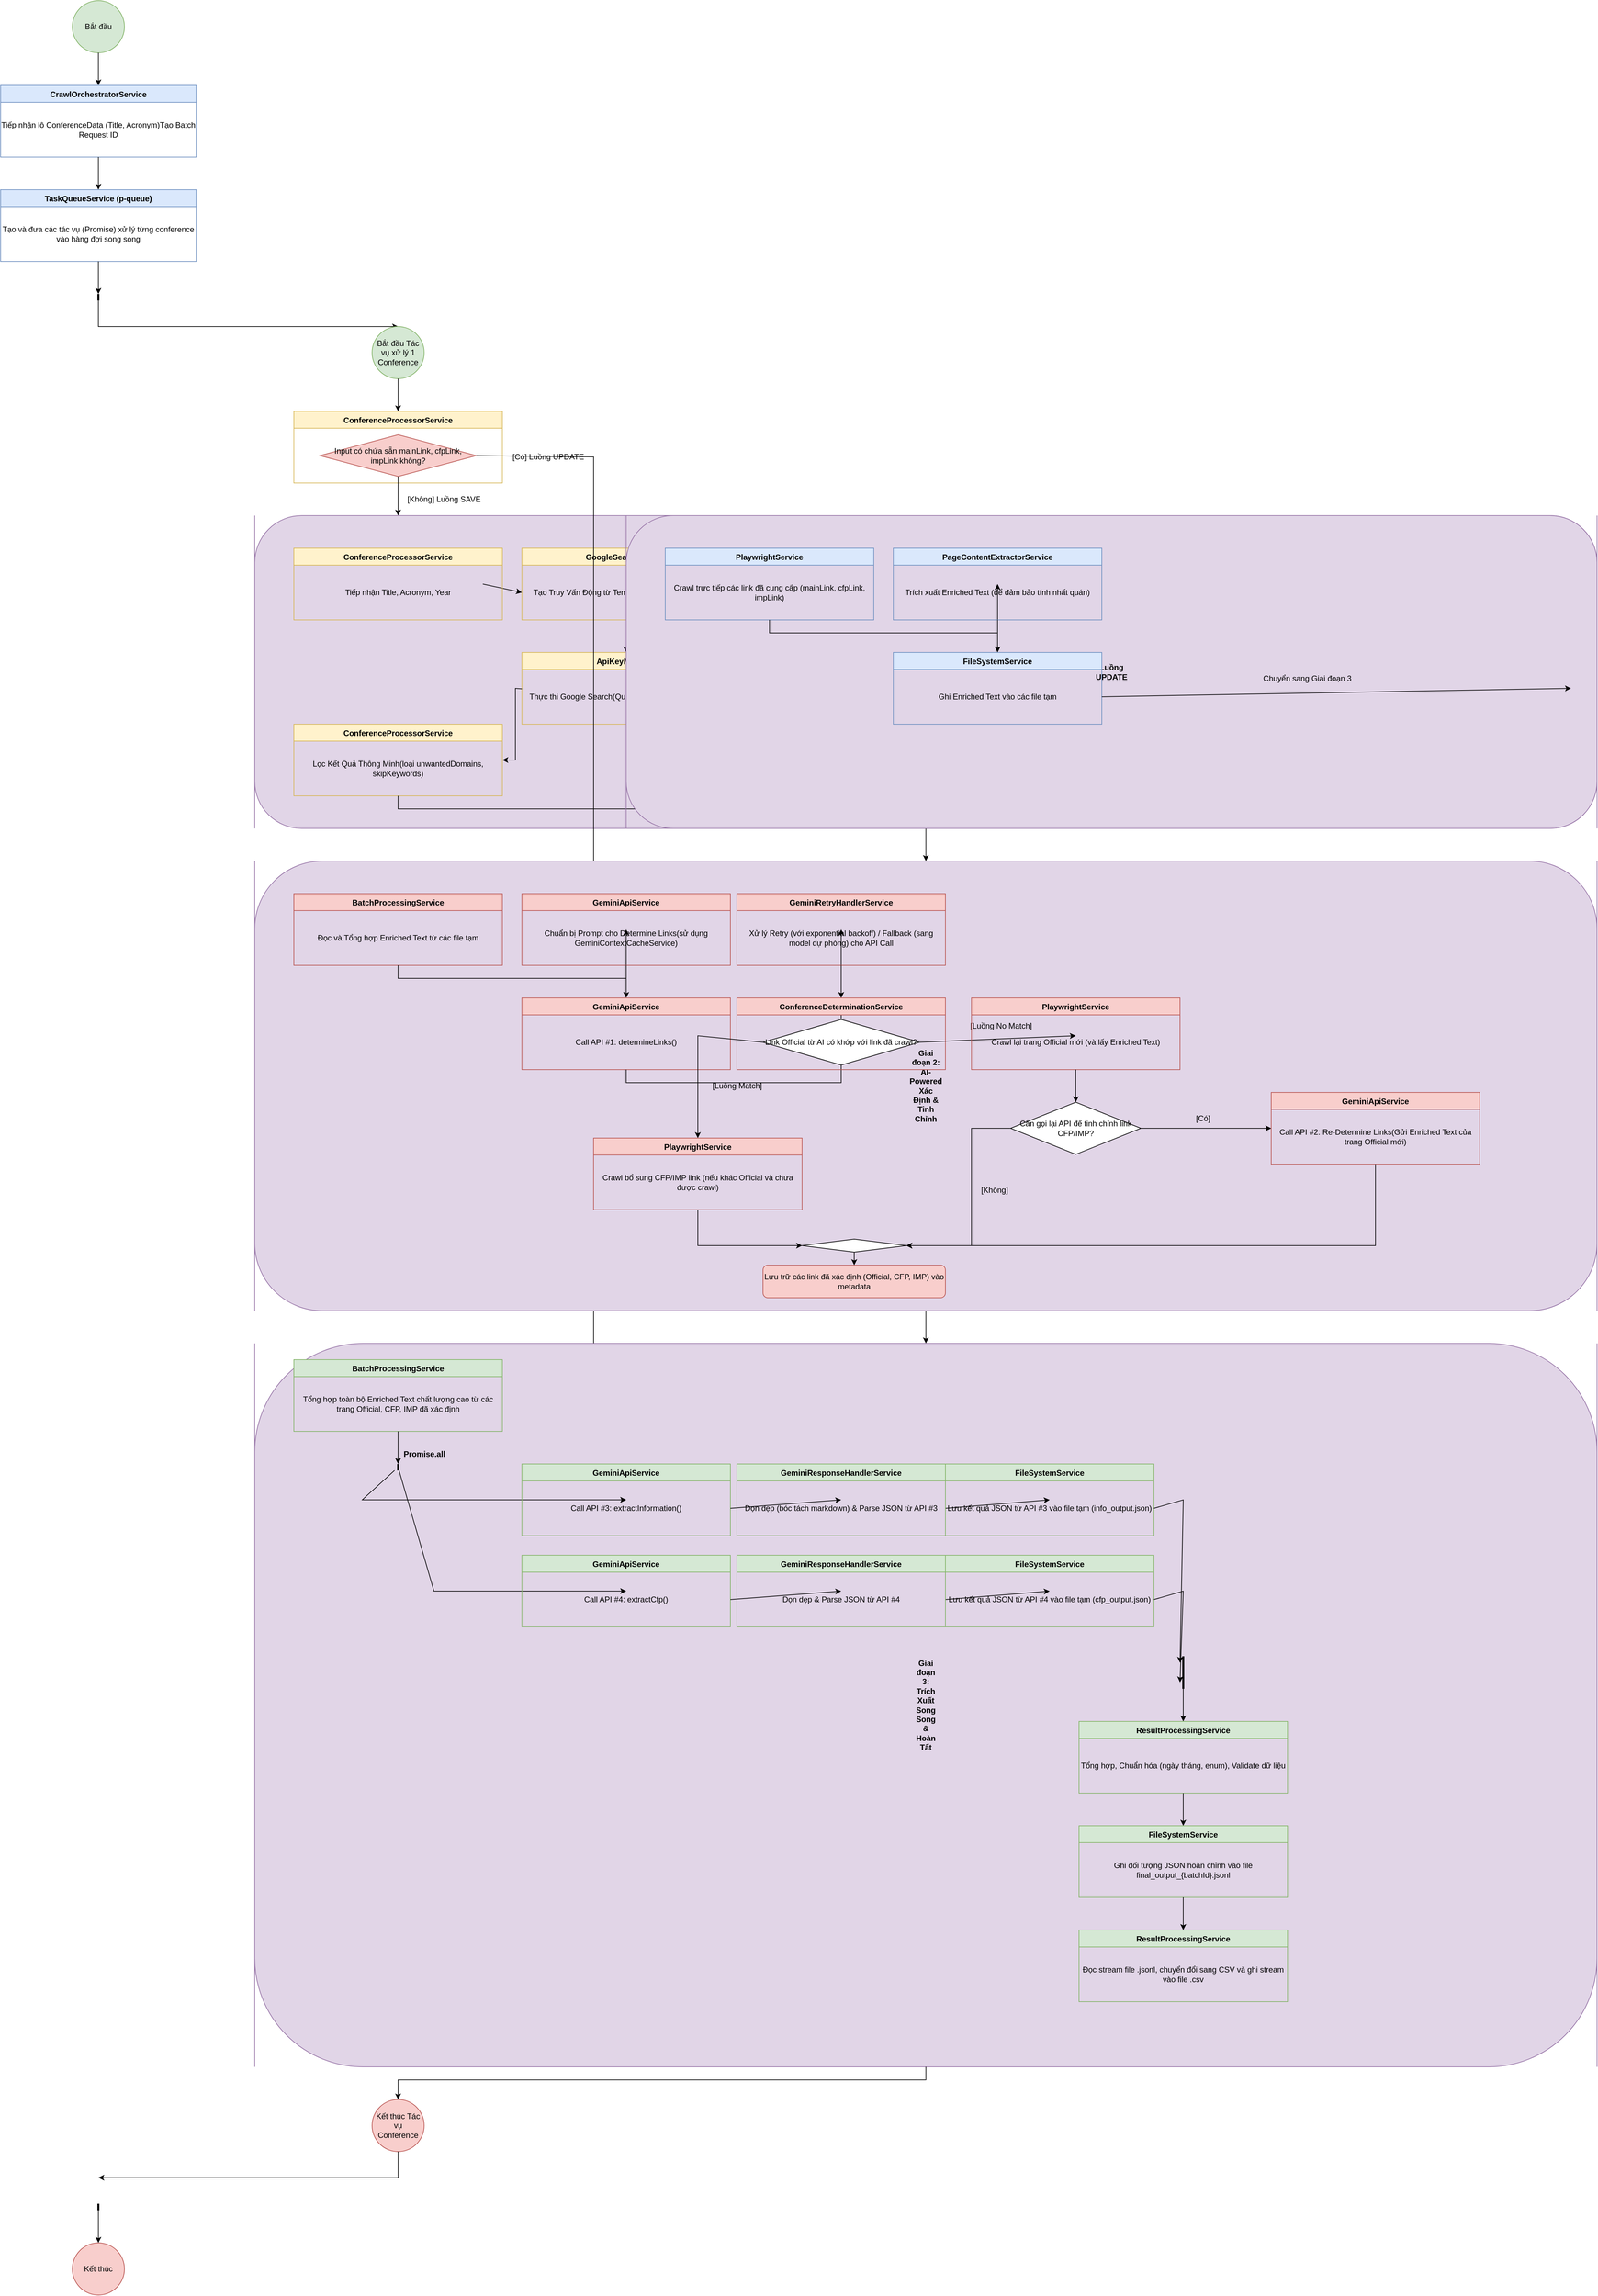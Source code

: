 <mxGraphModel dx="3074" dy="1733" grid="1" gridSize="10" guides="1" tooltips="1" connect="1" arrows="1" fold="1" page="1" pageScale="1" pageWidth="3300" pageHeight="4681" background="#ffffff" math="0" shadow="0">
  <root>
    <mxCell id="0" />
    <mxCell id="1" parent="0" />
    <mxCell id="2" value="Bắt đầu" style="ellipse;whiteSpace=wrap;html=1;aspect=fixed;fillColor=#d5e8d4;strokeColor=#82b366;" vertex="1" parent="1">
      <mxGeometry x="150" y="40" width="80" height="80" as="geometry" />
    </mxCell>
    <mxCell id="3" value="" style="endArrow=classic;html=1;rounded=0;" edge="1" parent="1" source="2">
      <mxGeometry width="50" height="50" relative="1" as="geometry">
        <mxPoint x="190" y="120" as="sourcePoint" />
        <mxPoint x="190" y="170" as="targetPoint" />
      </mxGeometry>
    </mxCell>
    <mxCell id="4" value="CrawlOrchestratorService" style="swimlane;fontStyle=1;align=center;verticalAlign=top;childLayout=stackLayout;horizontal=1;startSize=26;horizontalStack=0;resizeParent=1;resizeParentMax=0;resizeLast=0;collapsible=1;marginBottom=0;whiteSpace=wrap;html=1;fillColor=#dae8fc;strokeColor=#6c8ebf;" vertex="1" parent="1">
      <mxGeometry x="40" y="170" width="300" height="110" as="geometry" />
    </mxCell>
    <mxCell id="5" value="Tiếp nhận lô ConferenceData (Title, Acronym)Tạo Batch Request ID" style="text;html=1;strokeColor=none;fillColor=none;align=center;verticalAlign=middle;whiteSpace=wrap;rounded=0;" vertex="1" parent="4">
      <mxGeometry y="26" width="300" height="84" as="geometry" />
    </mxCell>
    <mxCell id="6" value="" style="endArrow=classic;html=1;rounded=0;" edge="1" parent="1" source="4">
      <mxGeometry width="50" height="50" relative="1" as="geometry">
        <mxPoint x="190" y="280" as="sourcePoint" />
        <mxPoint x="190" y="330" as="targetPoint" />
      </mxGeometry>
    </mxCell>
    <mxCell id="7" value="TaskQueueService (p-queue)" style="swimlane;fontStyle=1;align=center;verticalAlign=top;childLayout=stackLayout;horizontal=1;startSize=26;horizontalStack=0;resizeParent=1;resizeParentMax=0;resizeLast=0;collapsible=1;marginBottom=0;whiteSpace=wrap;html=1;fillColor=#dae8fc;strokeColor=#6c8ebf;" vertex="1" parent="1">
      <mxGeometry x="40" y="330" width="300" height="110" as="geometry" />
    </mxCell>
    <mxCell id="8" value="Tạo và đưa các tác vụ (Promise) xử lý từng conference vào hàng đợi song song" style="text;html=1;strokeColor=none;fillColor=none;align=center;verticalAlign=middle;whiteSpace=wrap;rounded=0;" vertex="1" parent="7">
      <mxGeometry y="26" width="300" height="84" as="geometry" />
    </mxCell>
    <mxCell id="9" value="" style="endArrow=classic;html=1;rounded=0;" edge="1" parent="1" source="7">
      <mxGeometry width="50" height="50" relative="1" as="geometry">
        <mxPoint x="190" y="440" as="sourcePoint" />
        <mxPoint x="190" y="490" as="targetPoint" />
      </mxGeometry>
    </mxCell>
    <mxCell id="10" value="" style="shape=line;strokeWidth=3;direction=south;html=1;" vertex="1" parent="1">
      <mxGeometry x="80" y="490" width="220" height="10" as="geometry" />
    </mxCell>
    <mxCell id="11" value="" style="endArrow=classic;html=1;rounded=0;" edge="1" parent="1" source="10">
      <mxGeometry width="50" height="50" relative="1" as="geometry">
        <mxPoint x="190" y="500" as="sourcePoint" />
        <mxPoint x="650" y="540" as="targetPoint" />
        <Array as="points">
          <mxPoint x="190" y="540" />
        </Array>
      </mxGeometry>
    </mxCell>
    <mxCell id="12" value="Bắt đầu Tác vụ xử lý 1 Conference" style="ellipse;whiteSpace=wrap;html=1;aspect=fixed;fillColor=#d5e8d4;strokeColor=#82b366;" vertex="1" parent="1">
      <mxGeometry x="610" y="540" width="80" height="80" as="geometry" />
    </mxCell>
    <mxCell id="13" value="" style="endArrow=classic;html=1;rounded=0;" edge="1" parent="1" source="12">
      <mxGeometry width="50" height="50" relative="1" as="geometry">
        <mxPoint x="650" y="620" as="sourcePoint" />
        <mxPoint x="650" y="670" as="targetPoint" />
      </mxGeometry>
    </mxCell>
    <mxCell id="14" value="ConferenceProcessorService" style="swimlane;fontStyle=1;align=center;verticalAlign=top;childLayout=stackLayout;horizontal=1;startSize=26;horizontalStack=0;resizeParent=1;resizeParentMax=0;resizeLast=0;collapsible=1;marginBottom=0;whiteSpace=wrap;html=1;fillColor=#fff2cc;strokeColor=#d6b656;" vertex="1" parent="1">
      <mxGeometry x="490" y="670" width="320" height="110" as="geometry" />
    </mxCell>
    <mxCell id="15" value="Input có chứa sẵn mainLink, cfpLink, impLink không?" style="rhombus;whiteSpace=wrap;html=1;fillColor=#f8cecc;strokeColor=#b85450;" vertex="1" parent="14">
      <mxGeometry x="40" y="36" width="240" height="64" as="geometry" />
    </mxCell>
    <mxCell id="16" value="" style="endArrow=classic;html=1;rounded=0;exitX=0.5;exitY=1;exitDx=0;exitDy=0;" edge="1" parent="1" source="15">
      <mxGeometry width="50" height="50" relative="1" as="geometry">
        <mxPoint x="650" y="780" as="sourcePoint" />
        <mxPoint x="650" y="830" as="targetPoint" />
      </mxGeometry>
    </mxCell>
    <mxCell id="17" value="[Không] Luồng SAVE" style="text;html=1;align=center;verticalAlign=middle;resizable=0;points=[];autosize=1;strokeColor=none;fillColor=none;" vertex="1" parent="1">
      <mxGeometry x="655" y="790" width="130" height="30" as="geometry" />
    </mxCell>
    <mxCell id="18" value="[Có] Luồng UPDATE" style="text;html=1;align=center;verticalAlign=middle;resizable=0;points=[];autosize=1;strokeColor=none;fillColor=none;" vertex="1" parent="1">
      <mxGeometry x="815" y="725" width="130" height="30" as="geometry" />
    </mxCell>
    <mxCell id="19" value="Giai đoạn 1: Khám Phá &amp; Tiền Xử Lý" style="shape=process;whiteSpace=wrap;html=1;backgroundOutline=1;fontStyle=1;size=18;rounded=1;fillColor=#e1d5e7;strokeColor=#9673a6;" vertex="1" parent="1">
      <mxGeometry x="430" y="830" width="2060" height="480" as="geometry" />
    </mxCell>
    <mxCell id="20" value="GoogleSearchService" style="swimlane;fontStyle=1;align=center;verticalAlign=top;childLayout=stackLayout;horizontal=1;startSize=26;horizontalStack=0;resizeParent=1;resizeParentMax=0;resizeLast=0;collapsible=1;marginBottom=0;whiteSpace=wrap;html=1;fillColor=#fff2cc;strokeColor=#d6b656;" vertex="1" parent="19">
      <mxGeometry x="410" y="50" width="320" height="110" as="geometry" />
    </mxCell>
    <mxCell id="21" value="Tạo Truy Vấn Động từ Template(Title, Acronym, Year)" style="text;html=1;strokeColor=none;fillColor=none;align=center;verticalAlign=middle;whiteSpace=wrap;rounded=0;" vertex="1" parent="20">
      <mxGeometry y="26" width="320" height="84" as="geometry" />
    </mxCell>
    <mxCell id="22" value="" style="endArrow=classic;html=1;rounded=0;entryX=0;entryY=0.5;entryDx=0;entryDy=0;" edge="1" parent="19" target="21">
      <mxGeometry width="50" height="50" relative="1" as="geometry">
        <mxPoint x="350" y="105" as="sourcePoint" />
        <mxPoint x="410" y="105" as="targetPoint" />
      </mxGeometry>
    </mxCell>
    <mxCell id="23" value="ConferenceProcessorService" style="swimlane;fontStyle=1;align=center;verticalAlign=top;childLayout=stackLayout;horizontal=1;startSize=26;horizontalStack=0;resizeParent=1;resizeParentMax=0;resizeLast=0;collapsible=1;marginBottom=0;whiteSpace=wrap;html=1;fillColor=#fff2cc;strokeColor=#d6b656;" vertex="1" parent="19">
      <mxGeometry x="60" y="50" width="320" height="110" as="geometry" />
    </mxCell>
    <mxCell id="24" value="Tiếp nhận Title, Acronym, Year" style="text;html=1;strokeColor=none;fillColor=none;align=center;verticalAlign=middle;whiteSpace=wrap;rounded=0;" vertex="1" parent="23">
      <mxGeometry y="26" width="320" height="84" as="geometry" />
    </mxCell>
    <mxCell id="25" value="" style="endArrow=classic;html=1;rounded=0;exitX=0.5;exitY=1;exitDx=0;exitDy=0;" edge="1" parent="19" source="21">
      <mxGeometry width="50" height="50" relative="1" as="geometry">
        <mxPoint x="570" y="160" as="sourcePoint" />
        <mxPoint x="570" y="210" as="targetPoint" />
      </mxGeometry>
    </mxCell>
    <mxCell id="26" value="ApiKeyManager" style="swimlane;fontStyle=1;align=center;verticalAlign=top;childLayout=stackLayout;horizontal=1;startSize=26;horizontalStack=0;resizeParent=1;resizeParentMax=0;resizeLast=0;collapsible=1;marginBottom=0;whiteSpace=wrap;html=1;fillColor=#fff2cc;strokeColor=#d6b656;" vertex="1" parent="19">
      <mxGeometry x="410" y="210" width="320" height="110" as="geometry" />
    </mxCell>
    <mxCell id="27" value="Thực thi Google Search(Quản lý và xoay vòng API Key)" style="text;html=1;strokeColor=none;fillColor=none;align=center;verticalAlign=middle;whiteSpace=wrap;rounded=0;" vertex="1" parent="26">
      <mxGeometry y="26" width="320" height="84" as="geometry" />
    </mxCell>
    <mxCell id="28" value="" style="endArrow=classic;html=1;rounded=0;entryX=1;entryY=0.5;entryDx=0;entryDy=0;" edge="1" parent="19" source="27">
      <mxGeometry width="50" height="50" relative="1" as="geometry">
        <mxPoint x="410" y="265" as="sourcePoint" />
        <mxPoint x="380" y="375" as="targetPoint" />
        <Array as="points">
          <mxPoint x="400" y="265" />
          <mxPoint x="400" y="375" />
        </Array>
      </mxGeometry>
    </mxCell>
    <mxCell id="29" value="ConferenceProcessorService" style="swimlane;fontStyle=1;align=center;verticalAlign=top;childLayout=stackLayout;horizontal=1;startSize=26;horizontalStack=0;resizeParent=1;resizeParentMax=0;resizeLast=0;collapsible=1;marginBottom=0;whiteSpace=wrap;html=1;fillColor=#fff2cc;strokeColor=#d6b656;" vertex="1" parent="19">
      <mxGeometry x="60" y="320" width="320" height="110" as="geometry" />
    </mxCell>
    <mxCell id="30" value="Lọc Kết Quả Thông Minh(loại unwantedDomains, skipKeywords)" style="text;html=1;strokeColor=none;fillColor=none;align=center;verticalAlign=middle;whiteSpace=wrap;rounded=0;" vertex="1" parent="29">
      <mxGeometry y="26" width="320" height="84" as="geometry" />
    </mxCell>
    <mxCell id="31" value="" style="endArrow=classic;html=1;rounded=0;exitX=0.5;exitY=1;exitDx=0;exitDy=0;" edge="1" parent="19" source="30">
      <mxGeometry width="50" height="50" relative="1" as="geometry">
        <mxPoint x="220" y="430" as="sourcePoint" />
        <mxPoint x="900" y="105" as="targetPoint" />
        <Array as="points">
          <mxPoint x="220" y="450" />
          <mxPoint x="900" y="450" />
          <mxPoint x="900" y="105" />
        </Array>
      </mxGeometry>
    </mxCell>
    <mxCell id="32" value="BatchProcessingService" style="swimlane;fontStyle=1;align=center;verticalAlign=top;childLayout=stackLayout;horizontal=1;startSize=26;horizontalStack=0;resizeParent=1;resizeParentMax=0;resizeLast=0;collapsible=1;marginBottom=0;whiteSpace=wrap;html=1;fillColor=#fff2cc;strokeColor=#d6b656;" vertex="1" parent="19">
      <mxGeometry x="740" y="50" width="320" height="110" as="geometry" />
    </mxCell>
    <mxCell id="33" value="Điều phối crawl ban đầu cho các link tiềm năng (Top N)" style="text;html=1;strokeColor=none;fillColor=none;align=center;verticalAlign=middle;whiteSpace=wrap;rounded=0;" vertex="1" parent="32">
      <mxGeometry y="26" width="320" height="84" as="geometry" />
    </mxCell>
    <mxCell id="34" value="" style="endArrow=classic;html=1;rounded=0;exitX=0.5;exitY=1;exitDx=0;exitDy=0;" edge="1" parent="19" source="33">
      <mxGeometry width="50" height="50" relative="1" as="geometry">
        <mxPoint x="900" y="160" as="sourcePoint" />
        <mxPoint x="1260" y="105" as="targetPoint" />
        <Array as="points">
          <mxPoint x="900" y="180" />
          <mxPoint x="1260" y="180" />
          <mxPoint x="1260" y="105" />
        </Array>
      </mxGeometry>
    </mxCell>
    <mxCell id="35" value="PlaywrightService" style="swimlane;fontStyle=1;align=center;verticalAlign=top;childLayout=stackLayout;horizontal=1;startSize=26;horizontalStack=0;resizeParent=1;resizeParentMax=0;resizeLast=0;collapsible=1;marginBottom=0;whiteSpace=wrap;html=1;fillColor=#fff2cc;strokeColor=#d6b656;" vertex="1" parent="19">
      <mxGeometry x="1100" y="50" width="320" height="110" as="geometry" />
    </mxCell>
    <mxCell id="36" value="Mở page, thực hiện crawl song song, lấy Raw HTML Content" style="text;html=1;strokeColor=none;fillColor=none;align=center;verticalAlign=middle;whiteSpace=wrap;rounded=0;" vertex="1" parent="35">
      <mxGeometry y="26" width="320" height="84" as="geometry" />
    </mxCell>
    <mxCell id="37" value="" style="endArrow=classic;html=1;rounded=0;exitX=0.5;exitY=1;exitDx=0;exitDy=0;" edge="1" parent="19" source="36">
      <mxGeometry width="50" height="50" relative="1" as="geometry">
        <mxPoint x="1260" y="160" as="sourcePoint" />
        <mxPoint x="1620" y="105" as="targetPoint" />
        <Array as="points">
          <mxPoint x="1260" y="180" />
          <mxPoint x="1620" y="180" />
          <mxPoint x="1620" y="105" />
        </Array>
      </mxGeometry>
    </mxCell>
    <mxCell id="38" value="PageContentExtractorService" style="swimlane;fontStyle=1;align=center;verticalAlign=top;childLayout=stackLayout;horizontal=1;startSize=26;horizontalStack=0;resizeParent=1;resizeParentMax=0;resizeLast=0;collapsible=1;marginBottom=0;whiteSpace=wrap;html=1;fillColor=#fff2cc;strokeColor=#d6b656;" vertex="1" parent="19">
      <mxGeometry x="1460" y="50" width="320" height="110" as="geometry" />
    </mxCell>
    <mxCell id="39" value="Trích xuất Enriched Text(sử dụng dom_processing.ts)" style="text;html=1;strokeColor=none;fillColor=none;align=center;verticalAlign=middle;whiteSpace=wrap;rounded=0;" vertex="1" parent="38">
      <mxGeometry y="26" width="320" height="84" as="geometry" />
    </mxCell>
    <mxCell id="40" value="" style="endArrow=classic;html=1;rounded=0;exitX=0.5;exitY=1;exitDx=0;exitDy=0;" edge="1" parent="19" source="39">
      <mxGeometry width="50" height="50" relative="1" as="geometry">
        <mxPoint x="1620" y="160" as="sourcePoint" />
        <mxPoint x="1620" y="210" as="targetPoint" />
      </mxGeometry>
    </mxCell>
    <mxCell id="41" value="FileSystemService" style="swimlane;fontStyle=1;align=center;verticalAlign=top;childLayout=stackLayout;horizontal=1;startSize=26;horizontalStack=0;resizeParent=1;resizeParentMax=0;resizeLast=0;collapsible=1;marginBottom=0;whiteSpace=wrap;html=1;fillColor=#fff2cc;strokeColor=#d6b656;" vertex="1" parent="19">
      <mxGeometry x="1460" y="210" width="320" height="110" as="geometry" />
    </mxCell>
    <mxCell id="42" value="Ghi Enriched Text của mỗi link vào file tạm riêng biệt" style="text;html=1;strokeColor=none;fillColor=none;align=center;verticalAlign=middle;whiteSpace=wrap;rounded=0;" vertex="1" parent="41">
      <mxGeometry y="26" width="320" height="84" as="geometry" />
    </mxCell>
    <mxCell id="43" value="" style="endArrow=classic;html=1;rounded=0;exitX=1;exitY=0.5;exitDx=0;exitDy=0;" edge="1" parent="1" source="15">
      <mxGeometry width="50" height="50" relative="1" as="geometry">
        <mxPoint x="810" y="740" as="sourcePoint" />
        <mxPoint x="990" y="2125" as="targetPoint" />
        <Array as="points">
          <mxPoint x="950" y="740" />
          <mxPoint x="950" y="2125" />
        </Array>
      </mxGeometry>
    </mxCell>
    <mxCell id="44" value="" style="endArrow=classic;html=1;rounded=0;entryX=0.5;entryY=0;entryDx=0;entryDy=0;" edge="1" parent="1" source="19">
      <mxGeometry width="50" height="50" relative="1" as="geometry">
        <mxPoint x="1460" y="1310" as="sourcePoint" />
        <mxPoint x="1460" y="1360" as="targetPoint" />
      </mxGeometry>
    </mxCell>
    <mxCell id="45" value="Giai đoạn 2: AI-Powered Xác Định &amp; Tinh Chỉnh" style="shape=process;whiteSpace=wrap;html=1;backgroundOutline=1;fontStyle=1;size=18;rounded=1;fillColor=#e1d5e7;strokeColor=#9673a6;" vertex="1" parent="1">
      <mxGeometry x="430" y="1360" width="2060" height="690" as="geometry" />
    </mxCell>
    <mxCell id="46" value="BatchProcessingService" style="swimlane;fontStyle=1;align=center;verticalAlign=top;childLayout=stackLayout;horizontal=1;startSize=26;horizontalStack=0;resizeParent=1;resizeParentMax=0;resizeLast=0;collapsible=1;marginBottom=0;whiteSpace=wrap;html=1;fillColor=#f8cecc;strokeColor=#b85450;" vertex="1" parent="45">
      <mxGeometry x="60" y="50" width="320" height="110" as="geometry" />
    </mxCell>
    <mxCell id="47" value="Đọc và Tổng hợp Enriched Text từ các file tạm" style="text;html=1;strokeColor=none;fillColor=none;align=center;verticalAlign=middle;whiteSpace=wrap;rounded=0;" vertex="1" parent="46">
      <mxGeometry y="26" width="320" height="84" as="geometry" />
    </mxCell>
    <mxCell id="48" value="" style="endArrow=classic;html=1;rounded=0;exitX=0.5;exitY=1;exitDx=0;exitDy=0;" edge="1" parent="45" source="47">
      <mxGeometry width="50" height="50" relative="1" as="geometry">
        <mxPoint x="220" y="160" as="sourcePoint" />
        <mxPoint x="570" y="105" as="targetPoint" />
        <Array as="points">
          <mxPoint x="220" y="180" />
          <mxPoint x="570" y="180" />
          <mxPoint x="570" y="105" />
        </Array>
      </mxGeometry>
    </mxCell>
    <mxCell id="49" value="GeminiApiService" style="swimlane;fontStyle=1;align=center;verticalAlign=top;childLayout=stackLayout;horizontal=1;startSize=26;horizontalStack=0;resizeParent=1;resizeParentMax=0;resizeLast=0;collapsible=1;marginBottom=0;whiteSpace=wrap;html=1;fillColor=#f8cecc;strokeColor=#b85450;" vertex="1" parent="45">
      <mxGeometry x="410" y="50" width="320" height="110" as="geometry" />
    </mxCell>
    <mxCell id="50" value="Chuẩn bị Prompt cho Determine Links(sử dụng GeminiContextCacheService)" style="text;html=1;strokeColor=none;fillColor=none;align=center;verticalAlign=middle;whiteSpace=wrap;rounded=0;" vertex="1" parent="49">
      <mxGeometry y="26" width="320" height="84" as="geometry" />
    </mxCell>
    <mxCell id="51" value="" style="endArrow=classic;html=1;rounded=0;exitX=0.5;exitY=1;exitDx=0;exitDy=0;" edge="1" parent="45" source="50">
      <mxGeometry width="50" height="50" relative="1" as="geometry">
        <mxPoint x="570" y="160" as="sourcePoint" />
        <mxPoint x="570" y="210" as="targetPoint" />
      </mxGeometry>
    </mxCell>
    <mxCell id="52" value="GeminiApiService" style="swimlane;fontStyle=1;align=center;verticalAlign=top;childLayout=stackLayout;horizontal=1;startSize=26;horizontalStack=0;resizeParent=1;resizeParentMax=0;resizeLast=0;collapsible=1;marginBottom=0;whiteSpace=wrap;html=1;fillColor=#f8cecc;strokeColor=#b85450;" vertex="1" parent="45">
      <mxGeometry x="410" y="210" width="320" height="110" as="geometry" />
    </mxCell>
    <mxCell id="53" value="Call API #1: determineLinks()" style="text;html=1;strokeColor=none;fillColor=none;align=center;verticalAlign=middle;whiteSpace=wrap;rounded=0;" vertex="1" parent="52">
      <mxGeometry y="26" width="320" height="84" as="geometry" />
    </mxCell>
    <mxCell id="54" value="" style="endArrow=classic;html=1;rounded=0;exitX=0.5;exitY=1;exitDx=0;exitDy=0;" edge="1" parent="45" source="53">
      <mxGeometry width="50" height="50" relative="1" as="geometry">
        <mxPoint x="570" y="320" as="sourcePoint" />
        <mxPoint x="900" y="105" as="targetPoint" />
        <Array as="points">
          <mxPoint x="570" y="340" />
          <mxPoint x="900" y="340" />
          <mxPoint x="900" y="105" />
        </Array>
      </mxGeometry>
    </mxCell>
    <mxCell id="55" value="GeminiRetryHandlerService" style="swimlane;fontStyle=1;align=center;verticalAlign=top;childLayout=stackLayout;horizontal=1;startSize=26;horizontalStack=0;resizeParent=1;resizeParentMax=0;resizeLast=0;collapsible=1;marginBottom=0;whiteSpace=wrap;html=1;fillColor=#f8cecc;strokeColor=#b85450;" vertex="1" parent="45">
      <mxGeometry x="740" y="50" width="320" height="110" as="geometry" />
    </mxCell>
    <mxCell id="56" value="Xử lý Retry (với exponential backoff) / Fallback (sang model dự phòng) cho API Call" style="text;html=1;strokeColor=none;fillColor=none;align=center;verticalAlign=middle;whiteSpace=wrap;rounded=0;" vertex="1" parent="55">
      <mxGeometry y="26" width="320" height="84" as="geometry" />
    </mxCell>
    <mxCell id="57" value="" style="endArrow=classic;html=1;rounded=0;exitX=0.5;exitY=1;exitDx=0;exitDy=0;" edge="1" parent="45" source="56">
      <mxGeometry width="50" height="50" relative="1" as="geometry">
        <mxPoint x="900" y="160" as="sourcePoint" />
        <mxPoint x="900" y="210" as="targetPoint" />
      </mxGeometry>
    </mxCell>
    <mxCell id="58" value="ConferenceDeterminationService" style="swimlane;fontStyle=1;align=center;verticalAlign=top;childLayout=stackLayout;horizontal=1;startSize=26;horizontalStack=0;resizeParent=1;resizeParentMax=0;resizeLast=0;collapsible=1;marginBottom=0;whiteSpace=wrap;html=1;fillColor=#f8cecc;strokeColor=#b85450;" vertex="1" parent="45">
      <mxGeometry x="740" y="210" width="320" height="110" as="geometry" />
    </mxCell>
    <mxCell id="59" value="Link Official từ AI có khớp với link đã crawl?" style="rhombus;whiteSpace=wrap;html=1;" vertex="1" parent="58">
      <mxGeometry x="40" y="33" width="240" height="70" as="geometry" />
    </mxCell>
    <mxCell id="60" value="" style="endArrow=classic;html=1;rounded=0;exitX=0;exitY=0.5;exitDx=0;exitDy=0;" edge="1" parent="45" source="59">
      <mxGeometry width="50" height="50" relative="1" as="geometry">
        <mxPoint x="740" y="268" as="sourcePoint" />
        <mxPoint x="680" y="425" as="targetPoint" />
        <Array as="points">
          <mxPoint x="680" y="268" />
          <mxPoint x="680" y="425" />
        </Array>
      </mxGeometry>
    </mxCell>
    <mxCell id="61" value="[Luồng Match]" style="text;html=1;align=center;verticalAlign=middle;resizable=0;points=[];autosize=1;strokeColor=none;fillColor=none;" vertex="1" parent="45">
      <mxGeometry x="685" y="330" width="110" height="30" as="geometry" />
    </mxCell>
    <mxCell id="62" value="" style="endArrow=classic;html=1;rounded=0;exitX=1;exitY=0.5;exitDx=0;exitDy=0;" edge="1" parent="45" source="59">
      <mxGeometry width="50" height="50" relative="1" as="geometry">
        <mxPoint x="1060" y="268" as="sourcePoint" />
        <mxPoint x="1260" y="268" as="targetPoint" />
      </mxGeometry>
    </mxCell>
    <mxCell id="63" value="[Luồng No Match]" style="text;html=1;align=center;verticalAlign=middle;resizable=0;points=[];autosize=1;strokeColor=none;fillColor=none;" vertex="1" parent="45">
      <mxGeometry x="1085" y="238" width="120" height="30" as="geometry" />
    </mxCell>
    <mxCell id="64" value="PlaywrightService" style="swimlane;fontStyle=1;align=center;verticalAlign=top;childLayout=stackLayout;horizontal=1;startSize=26;horizontalStack=0;resizeParent=1;resizeParentMax=0;resizeLast=0;collapsible=1;marginBottom=0;whiteSpace=wrap;html=1;fillColor=#f8cecc;strokeColor=#b85450;" vertex="1" parent="45">
      <mxGeometry x="1100" y="210" width="320" height="110" as="geometry" />
    </mxCell>
    <mxCell id="65" value="Crawl lại trang Official mới (và lấy Enriched Text)" style="text;html=1;strokeColor=none;fillColor=none;align=center;verticalAlign=middle;whiteSpace=wrap;rounded=0;" vertex="1" parent="64">
      <mxGeometry y="26" width="320" height="84" as="geometry" />
    </mxCell>
    <mxCell id="66" value="" style="endArrow=classic;html=1;rounded=0;exitX=0.5;exitY=1;exitDx=0;exitDy=0;" edge="1" parent="45" source="65">
      <mxGeometry width="50" height="50" relative="1" as="geometry">
        <mxPoint x="1260" y="320" as="sourcePoint" />
        <mxPoint x="1260" y="370" as="targetPoint" />
      </mxGeometry>
    </mxCell>
    <mxCell id="67" value="Cần gọi lại API để tinh chỉnh link CFP/IMP?" style="rhombus;whiteSpace=wrap;html=1;" vertex="1" parent="45">
      <mxGeometry x="1160" y="370" width="200" height="80" as="geometry" />
    </mxCell>
    <mxCell id="68" value="" style="endArrow=classic;html=1;rounded=0;exitX=0;exitY=0.5;exitDx=0;exitDy=0;" edge="1" parent="45" source="67">
      <mxGeometry width="50" height="50" relative="1" as="geometry">
        <mxPoint x="1160" y="410" as="sourcePoint" />
        <mxPoint x="1000" y="590" as="targetPoint" />
        <Array as="points">
          <mxPoint x="1100" y="410" />
          <mxPoint x="1100" y="590" />
          <mxPoint x="1000" y="590" />
        </Array>
      </mxGeometry>
    </mxCell>
    <mxCell id="69" value="[Không]" style="text;html=1;align=center;verticalAlign=middle;resizable=0;points=[];autosize=1;strokeColor=none;fillColor=none;" vertex="1" parent="45">
      <mxGeometry x="1105" y="490" width="60" height="30" as="geometry" />
    </mxCell>
    <mxCell id="70" value="" style="endArrow=classic;html=1;rounded=0;exitX=1;exitY=0.5;exitDx=0;exitDy=0;" edge="1" parent="45" source="67">
      <mxGeometry width="50" height="50" relative="1" as="geometry">
        <mxPoint x="1360" y="410" as="sourcePoint" />
        <mxPoint x="1560" y="410" as="targetPoint" />
      </mxGeometry>
    </mxCell>
    <mxCell id="71" value="[Có]" style="text;html=1;align=center;verticalAlign=middle;resizable=0;points=[];autosize=1;strokeColor=none;fillColor=none;" vertex="1" parent="45">
      <mxGeometry x="1430" y="380" width="50" height="30" as="geometry" />
    </mxCell>
    <mxCell id="72" value="GeminiApiService" style="swimlane;fontStyle=1;align=center;verticalAlign=top;childLayout=stackLayout;horizontal=1;startSize=26;horizontalStack=0;resizeParent=1;resizeParentMax=0;resizeLast=0;collapsible=1;marginBottom=0;whiteSpace=wrap;html=1;fillColor=#f8cecc;strokeColor=#b85450;" vertex="1" parent="45">
      <mxGeometry x="1560" y="355" width="320" height="110" as="geometry" />
    </mxCell>
    <mxCell id="73" value="Call API #2: Re-Determine Links(Gửi Enriched Text của trang Official mới)" style="text;html=1;strokeColor=none;fillColor=none;align=center;verticalAlign=middle;whiteSpace=wrap;rounded=0;" vertex="1" parent="72">
      <mxGeometry y="26" width="320" height="84" as="geometry" />
    </mxCell>
    <mxCell id="74" value="" style="endArrow=classic;html=1;rounded=0;exitX=0.5;exitY=1;exitDx=0;exitDy=0;" edge="1" parent="45" source="73">
      <mxGeometry width="50" height="50" relative="1" as="geometry">
        <mxPoint x="1720" y="465" as="sourcePoint" />
        <mxPoint x="1000" y="590" as="targetPoint" />
        <Array as="points">
          <mxPoint x="1720" y="590" />
          <mxPoint x="1000" y="590" />
        </Array>
      </mxGeometry>
    </mxCell>
    <mxCell id="75" value="PlaywrightService" style="swimlane;fontStyle=1;align=center;verticalAlign=top;childLayout=stackLayout;horizontal=1;startSize=26;horizontalStack=0;resizeParent=1;resizeParentMax=0;resizeLast=0;collapsible=1;marginBottom=0;whiteSpace=wrap;html=1;fillColor=#f8cecc;strokeColor=#b85450;" vertex="1" parent="45">
      <mxGeometry x="520" y="425" width="320" height="110" as="geometry" />
    </mxCell>
    <mxCell id="76" value="Crawl bổ sung CFP/IMP link (nếu khác Official và chưa được crawl)" style="text;html=1;strokeColor=none;fillColor=none;align=center;verticalAlign=middle;whiteSpace=wrap;rounded=0;" vertex="1" parent="75">
      <mxGeometry y="26" width="320" height="84" as="geometry" />
    </mxCell>
    <mxCell id="77" value="" style="endArrow=classic;html=1;rounded=0;exitX=0.5;exitY=1;exitDx=0;exitDy=0;" edge="1" parent="45" source="76">
      <mxGeometry width="50" height="50" relative="1" as="geometry">
        <mxPoint x="680" y="535" as="sourcePoint" />
        <mxPoint x="840" y="590" as="targetPoint" />
        <Array as="points">
          <mxPoint x="680" y="590" />
        </Array>
      </mxGeometry>
    </mxCell>
    <mxCell id="78" value="" style="rhombus;whiteSpace=wrap;html=1;" vertex="1" parent="45">
      <mxGeometry x="840" y="580" width="160" height="20" as="geometry" />
    </mxCell>
    <mxCell id="79" value="" style="endArrow=classic;html=1;rounded=0;exitX=0.5;exitY=1;exitDx=0;exitDy=0;" edge="1" parent="45" source="78">
      <mxGeometry width="50" height="50" relative="1" as="geometry">
        <mxPoint x="920" y="600" as="sourcePoint" />
        <mxPoint x="920" y="620" as="targetPoint" />
      </mxGeometry>
    </mxCell>
    <mxCell id="80" value="Lưu trữ các link đã xác định (Official, CFP, IMP) vào metadata" style="rounded=1;whiteSpace=wrap;html=1;fillColor=#f8cecc;strokeColor=#b85450;" vertex="1" parent="45">
      <mxGeometry x="780" y="620" width="280" height="50" as="geometry" />
    </mxCell>
    <mxCell id="81" value="" style="endArrow=classic;html=1;rounded=0;" edge="1" parent="1" source="45">
      <mxGeometry width="50" height="50" relative="1" as="geometry">
        <mxPoint x="1460" y="2050" as="sourcePoint" />
        <mxPoint x="1460" y="2100" as="targetPoint" />
      </mxGeometry>
    </mxCell>
    <mxCell id="82" value="Giai đoạn 3: Trích Xuất Song Song &amp; Hoàn Tất" style="shape=process;whiteSpace=wrap;html=1;backgroundOutline=1;fontStyle=1;size=18;rounded=1;fillColor=#e1d5e7;strokeColor=#9673a6;" vertex="1" parent="1">
      <mxGeometry x="430" y="2100" width="2060" height="1110" as="geometry" />
    </mxCell>
    <mxCell id="83" value="BatchProcessingService" style="swimlane;fontStyle=1;align=center;verticalAlign=top;childLayout=stackLayout;horizontal=1;startSize=26;horizontalStack=0;resizeParent=1;resizeParentMax=0;resizeLast=0;collapsible=1;marginBottom=0;whiteSpace=wrap;html=1;fillColor=#d5e8d4;strokeColor=#82b366;" vertex="1" parent="82">
      <mxGeometry x="60" y="25" width="320" height="110" as="geometry" />
    </mxCell>
    <mxCell id="84" value="Tổng hợp toàn bộ Enriched Text chất lượng cao từ các trang Official, CFP, IMP đã xác định" style="text;html=1;strokeColor=none;fillColor=none;align=center;verticalAlign=middle;whiteSpace=wrap;rounded=0;" vertex="1" parent="83">
      <mxGeometry y="26" width="320" height="84" as="geometry" />
    </mxCell>
    <mxCell id="85" value="" style="endArrow=classic;html=1;rounded=0;exitX=0.5;exitY=1;exitDx=0;exitDy=0;" edge="1" parent="82" source="84">
      <mxGeometry width="50" height="50" relative="1" as="geometry">
        <mxPoint x="220" y="135" as="sourcePoint" />
        <mxPoint x="220" y="185" as="targetPoint" />
      </mxGeometry>
    </mxCell>
    <mxCell id="86" value="" style="shape=line;strokeWidth=3;direction=south;html=1;" vertex="1" parent="82">
      <mxGeometry x="110" y="185" width="220" height="10" as="geometry" />
    </mxCell>
    <mxCell id="87" value="Promise.all" style="text;html=1;align=center;verticalAlign=middle;resizable=0;points=[];autosize=1;strokeColor=none;fillColor=none;fontStyle=1" vertex="1" parent="82">
      <mxGeometry x="215" y="155" width="90" height="30" as="geometry" />
    </mxCell>
    <mxCell id="88" value="" style="endArrow=classic;html=1;rounded=0;" edge="1" parent="82" source="86">
      <mxGeometry width="50" height="50" relative="1" as="geometry">
        <mxPoint x="165" y="195" as="sourcePoint" />
        <mxPoint x="570" y="240" as="targetPoint" />
        <Array as="points">
          <mxPoint x="165" y="240" />
        </Array>
      </mxGeometry>
    </mxCell>
    <mxCell id="89" value="" style="endArrow=classic;html=1;rounded=0;" edge="1" parent="82" source="86">
      <mxGeometry width="50" height="50" relative="1" as="geometry">
        <mxPoint x="275" y="195" as="sourcePoint" />
        <mxPoint x="570" y="380" as="targetPoint" />
        <Array as="points">
          <mxPoint x="275" y="380" />
        </Array>
      </mxGeometry>
    </mxCell>
    <mxCell id="90" value="GeminiApiService" style="swimlane;fontStyle=1;align=center;verticalAlign=top;childLayout=stackLayout;horizontal=1;startSize=26;horizontalStack=0;resizeParent=1;resizeParentMax=0;resizeLast=0;collapsible=1;marginBottom=0;whiteSpace=wrap;html=1;fillColor=#d5e8d4;strokeColor=#82b366;" vertex="1" parent="82">
      <mxGeometry x="410" y="185" width="320" height="110" as="geometry" />
    </mxCell>
    <mxCell id="91" value="Call API #3: extractInformation()" style="text;html=1;strokeColor=none;fillColor=none;align=center;verticalAlign=middle;whiteSpace=wrap;rounded=0;" vertex="1" parent="90">
      <mxGeometry y="26" width="320" height="84" as="geometry" />
    </mxCell>
    <mxCell id="92" value="GeminiApiService" style="swimlane;fontStyle=1;align=center;verticalAlign=top;childLayout=stackLayout;horizontal=1;startSize=26;horizontalStack=0;resizeParent=1;resizeParentMax=0;resizeLast=0;collapsible=1;marginBottom=0;whiteSpace=wrap;html=1;fillColor=#d5e8d4;strokeColor=#82b366;" vertex="1" parent="82">
      <mxGeometry x="410" y="325" width="320" height="110" as="geometry" />
    </mxCell>
    <mxCell id="93" value="Call API #4: extractCfp()" style="text;html=1;strokeColor=none;fillColor=none;align=center;verticalAlign=middle;whiteSpace=wrap;rounded=0;" vertex="1" parent="92">
      <mxGeometry y="26" width="320" height="84" as="geometry" />
    </mxCell>
    <mxCell id="94" value="" style="endArrow=classic;html=1;rounded=0;exitX=1;exitY=0.5;exitDx=0;exitDy=0;" edge="1" parent="82" source="91">
      <mxGeometry width="50" height="50" relative="1" as="geometry">
        <mxPoint x="730" y="240" as="sourcePoint" />
        <mxPoint x="900" y="240" as="targetPoint" />
      </mxGeometry>
    </mxCell>
    <mxCell id="95" value="" style="endArrow=classic;html=1;rounded=0;exitX=1;exitY=0.5;exitDx=0;exitDy=0;" edge="1" parent="82" source="93">
      <mxGeometry width="50" height="50" relative="1" as="geometry">
        <mxPoint x="730" y="380" as="sourcePoint" />
        <mxPoint x="900" y="380" as="targetPoint" />
      </mxGeometry>
    </mxCell>
    <mxCell id="96" value="GeminiResponseHandlerService" style="swimlane;fontStyle=1;align=center;verticalAlign=top;childLayout=stackLayout;horizontal=1;startSize=26;horizontalStack=0;resizeParent=1;resizeParentMax=0;resizeLast=0;collapsible=1;marginBottom=0;whiteSpace=wrap;html=1;fillColor=#d5e8d4;strokeColor=#82b366;" vertex="1" parent="82">
      <mxGeometry x="740" y="185" width="320" height="110" as="geometry" />
    </mxCell>
    <mxCell id="97" value="Dọn dẹp (bóc tách markdown) &amp; Parse JSON từ API #3" style="text;html=1;strokeColor=none;fillColor=none;align=center;verticalAlign=middle;whiteSpace=wrap;rounded=0;" vertex="1" parent="96">
      <mxGeometry y="26" width="320" height="84" as="geometry" />
    </mxCell>
    <mxCell id="98" value="GeminiResponseHandlerService" style="swimlane;fontStyle=1;align=center;verticalAlign=top;childLayout=stackLayout;horizontal=1;startSize=26;horizontalStack=0;resizeParent=1;resizeParentMax=0;resizeLast=0;collapsible=1;marginBottom=0;whiteSpace=wrap;html=1;fillColor=#d5e8d4;strokeColor=#82b366;" vertex="1" parent="82">
      <mxGeometry x="740" y="325" width="320" height="110" as="geometry" />
    </mxCell>
    <mxCell id="99" value="Dọn dẹp &amp; Parse JSON từ API #4" style="text;html=1;strokeColor=none;fillColor=none;align=center;verticalAlign=middle;whiteSpace=wrap;rounded=0;" vertex="1" parent="98">
      <mxGeometry y="26" width="320" height="84" as="geometry" />
    </mxCell>
    <mxCell id="100" value="" style="endArrow=classic;html=1;rounded=0;exitX=1;exitY=0.5;exitDx=0;exitDy=0;" edge="1" parent="82" source="97">
      <mxGeometry width="50" height="50" relative="1" as="geometry">
        <mxPoint x="1060" y="240" as="sourcePoint" />
        <mxPoint x="1220" y="240" as="targetPoint" />
      </mxGeometry>
    </mxCell>
    <mxCell id="101" value="" style="endArrow=classic;html=1;rounded=0;exitX=1;exitY=0.5;exitDx=0;exitDy=0;" edge="1" parent="82" source="99">
      <mxGeometry width="50" height="50" relative="1" as="geometry">
        <mxPoint x="1060" y="380" as="sourcePoint" />
        <mxPoint x="1220" y="380" as="targetPoint" />
      </mxGeometry>
    </mxCell>
    <mxCell id="102" value="FileSystemService" style="swimlane;fontStyle=1;align=center;verticalAlign=top;childLayout=stackLayout;horizontal=1;startSize=26;horizontalStack=0;resizeParent=1;resizeParentMax=0;resizeLast=0;collapsible=1;marginBottom=0;whiteSpace=wrap;html=1;fillColor=#d5e8d4;strokeColor=#82b366;" vertex="1" parent="82">
      <mxGeometry x="1060" y="185" width="320" height="110" as="geometry" />
    </mxCell>
    <mxCell id="103" value="Lưu kết quả JSON từ API #3 vào file tạm (info_output.json)" style="text;html=1;strokeColor=none;fillColor=none;align=center;verticalAlign=middle;whiteSpace=wrap;rounded=0;" vertex="1" parent="102">
      <mxGeometry y="26" width="320" height="84" as="geometry" />
    </mxCell>
    <mxCell id="104" value="FileSystemService" style="swimlane;fontStyle=1;align=center;verticalAlign=top;childLayout=stackLayout;horizontal=1;startSize=26;horizontalStack=0;resizeParent=1;resizeParentMax=0;resizeLast=0;collapsible=1;marginBottom=0;whiteSpace=wrap;html=1;fillColor=#d5e8d4;strokeColor=#82b366;" vertex="1" parent="82">
      <mxGeometry x="1060" y="325" width="320" height="110" as="geometry" />
    </mxCell>
    <mxCell id="105" value="Lưu kết quả JSON từ API #4 vào file tạm (cfp_output.json)" style="text;html=1;strokeColor=none;fillColor=none;align=center;verticalAlign=middle;whiteSpace=wrap;rounded=0;" vertex="1" parent="104">
      <mxGeometry y="26" width="320" height="84" as="geometry" />
    </mxCell>
    <mxCell id="106" value="" style="shape=line;strokeWidth=3;direction=south;html=1;" vertex="1" parent="82">
      <mxGeometry x="1420" y="480" width="10" height="50" as="geometry" />
    </mxCell>
    <mxCell id="107" value="" style="endArrow=classic;html=1;rounded=0;exitX=1;exitY=0.5;exitDx=0;exitDy=0;" edge="1" parent="82" source="103">
      <mxGeometry width="50" height="50" relative="1" as="geometry">
        <mxPoint x="1380" y="240" as="sourcePoint" />
        <mxPoint x="1420" y="490" as="targetPoint" />
        <Array as="points">
          <mxPoint x="1425" y="240" />
        </Array>
      </mxGeometry>
    </mxCell>
    <mxCell id="108" value="" style="endArrow=classic;html=1;rounded=0;exitX=1;exitY=0.5;exitDx=0;exitDy=0;" edge="1" parent="82" source="105">
      <mxGeometry width="50" height="50" relative="1" as="geometry">
        <mxPoint x="1380" y="380" as="sourcePoint" />
        <mxPoint x="1420" y="520" as="targetPoint" />
        <Array as="points">
          <mxPoint x="1425" y="380" />
        </Array>
      </mxGeometry>
    </mxCell>
    <mxCell id="109" value="" style="endArrow=classic;html=1;rounded=0;" edge="1" parent="82" source="106">
      <mxGeometry width="50" height="50" relative="1" as="geometry">
        <mxPoint x="1425" y="530" as="sourcePoint" />
        <mxPoint x="1425" y="580" as="targetPoint" />
      </mxGeometry>
    </mxCell>
    <mxCell id="110" value="ResultProcessingService" style="swimlane;fontStyle=1;align=center;verticalAlign=top;childLayout=stackLayout;horizontal=1;startSize=26;horizontalStack=0;resizeParent=1;resizeParentMax=0;resizeLast=0;collapsible=1;marginBottom=0;whiteSpace=wrap;html=1;fillColor=#d5e8d4;strokeColor=#82b366;" vertex="1" parent="82">
      <mxGeometry x="1265" y="580" width="320" height="110" as="geometry" />
    </mxCell>
    <mxCell id="111" value="Tổng hợp, Chuẩn hóa (ngày tháng, enum), Validate dữ liệu" style="text;html=1;strokeColor=none;fillColor=none;align=center;verticalAlign=middle;whiteSpace=wrap;rounded=0;" vertex="1" parent="110">
      <mxGeometry y="26" width="320" height="84" as="geometry" />
    </mxCell>
    <mxCell id="112" value="" style="endArrow=classic;html=1;rounded=0;exitX=0.5;exitY=1;exitDx=0;exitDy=0;" edge="1" parent="82" source="111">
      <mxGeometry width="50" height="50" relative="1" as="geometry">
        <mxPoint x="1425" y="690" as="sourcePoint" />
        <mxPoint x="1425" y="740" as="targetPoint" />
      </mxGeometry>
    </mxCell>
    <mxCell id="113" value="FileSystemService" style="swimlane;fontStyle=1;align=center;verticalAlign=top;childLayout=stackLayout;horizontal=1;startSize=26;horizontalStack=0;resizeParent=1;resizeParentMax=0;resizeLast=0;collapsible=1;marginBottom=0;whiteSpace=wrap;html=1;fillColor=#d5e8d4;strokeColor=#82b366;" vertex="1" parent="82">
      <mxGeometry x="1265" y="740" width="320" height="110" as="geometry" />
    </mxCell>
    <mxCell id="114" value="Ghi đối tượng JSON hoàn chỉnh vào file final_output_{batchId}.jsonl" style="text;html=1;strokeColor=none;fillColor=none;align=center;verticalAlign=middle;whiteSpace=wrap;rounded=0;" vertex="1" parent="113">
      <mxGeometry y="26" width="320" height="84" as="geometry" />
    </mxCell>
    <mxCell id="115" value="" style="endArrow=classic;html=1;rounded=0;exitX=0.5;exitY=1;exitDx=0;exitDy=0;" edge="1" parent="82" source="114">
      <mxGeometry width="50" height="50" relative="1" as="geometry">
        <mxPoint x="1425" y="850" as="sourcePoint" />
        <mxPoint x="1425" y="900" as="targetPoint" />
      </mxGeometry>
    </mxCell>
    <mxCell id="116" value="ResultProcessingService" style="swimlane;fontStyle=1;align=center;verticalAlign=top;childLayout=stackLayout;horizontal=1;startSize=26;horizontalStack=0;resizeParent=1;resizeParentMax=0;resizeLast=0;collapsible=1;marginBottom=0;whiteSpace=wrap;html=1;fillColor=#d5e8d4;strokeColor=#82b366;" vertex="1" parent="82">
      <mxGeometry x="1265" y="900" width="320" height="110" as="geometry" />
    </mxCell>
    <mxCell id="117" value="Đọc stream file .jsonl, chuyển đổi sang CSV và ghi stream vào file .csv" style="text;html=1;strokeColor=none;fillColor=none;align=center;verticalAlign=middle;whiteSpace=wrap;rounded=0;" vertex="1" parent="116">
      <mxGeometry y="26" width="320" height="84" as="geometry" />
    </mxCell>
    <mxCell id="118" value="" style="endArrow=classic;html=1;rounded=0;" edge="1" parent="1" source="82">
      <mxGeometry width="50" height="50" relative="1" as="geometry">
        <mxPoint x="1460" y="3210" as="sourcePoint" />
        <mxPoint x="650" y="3260" as="targetPoint" />
        <Array as="points">
          <mxPoint x="1460" y="3230" />
          <mxPoint x="650" y="3230" />
        </Array>
      </mxGeometry>
    </mxCell>
    <mxCell id="119" value="Kết thúc Tác vụ Conference" style="ellipse;whiteSpace=wrap;html=1;aspect=fixed;fillColor=#f8cecc;strokeColor=#b85450;" vertex="1" parent="1">
      <mxGeometry x="610" y="3260" width="80" height="80" as="geometry" />
    </mxCell>
    <mxCell id="120" value="" style="endArrow=classic;html=1;rounded=0;" edge="1" parent="1" source="119">
      <mxGeometry width="50" height="50" relative="1" as="geometry">
        <mxPoint x="650" y="3340" as="sourcePoint" />
        <mxPoint x="190" y="3380" as="targetPoint" />
        <Array as="points">
          <mxPoint x="650" y="3380" />
        </Array>
      </mxGeometry>
    </mxCell>
    <mxCell id="121" value="" style="shape=line;strokeWidth=3;direction=south;html=1;" vertex="1" parent="1">
      <mxGeometry x="80" y="3420" width="220" height="10" as="geometry" />
    </mxCell>
    <mxCell id="122" value="" style="endArrow=classic;html=1;rounded=0;" edge="1" parent="1" source="121">
      <mxGeometry width="50" height="50" relative="1" as="geometry">
        <mxPoint x="190" y="3430" as="sourcePoint" />
        <mxPoint x="190" y="3480" as="targetPoint" />
      </mxGeometry>
    </mxCell>
    <mxCell id="123" value="Kết thúc" style="ellipse;whiteSpace=wrap;html=1;aspect=fixed;fillColor=#f8cecc;strokeColor=#b85450;" vertex="1" parent="1">
      <mxGeometry x="150" y="3480" width="80" height="80" as="geometry" />
    </mxCell>
    <mxCell id="124" value="Luồng UPDATE" style="shape=process;whiteSpace=wrap;html=1;backgroundOutline=1;fontStyle=1;size=18;rounded=1;fillColor=#e1d5e7;strokeColor=#9673a6;" vertex="1" parent="1">
      <mxGeometry x="1000" y="830" width="1490" height="480" as="geometry" />
    </mxCell>
    <mxCell id="125" value="PlaywrightService" style="swimlane;fontStyle=1;align=center;verticalAlign=top;childLayout=stackLayout;horizontal=1;startSize=26;horizontalStack=0;resizeParent=1;resizeParentMax=0;resizeLast=0;collapsible=1;marginBottom=0;whiteSpace=wrap;html=1;fillColor=#dae8fc;strokeColor=#6c8ebf;" vertex="1" parent="124">
      <mxGeometry x="60" y="50" width="320" height="110" as="geometry" />
    </mxCell>
    <mxCell id="126" value="Crawl trực tiếp các link đã cung cấp (mainLink, cfpLink, impLink)" style="text;html=1;strokeColor=none;fillColor=none;align=center;verticalAlign=middle;whiteSpace=wrap;rounded=0;" vertex="1" parent="125">
      <mxGeometry y="26" width="320" height="84" as="geometry" />
    </mxCell>
    <mxCell id="127" value="" style="endArrow=classic;html=1;rounded=0;exitX=0.5;exitY=1;exitDx=0;exitDy=0;" edge="1" parent="124" source="126">
      <mxGeometry width="50" height="50" relative="1" as="geometry">
        <mxPoint x="220" y="160" as="sourcePoint" />
        <mxPoint x="570" y="105" as="targetPoint" />
        <Array as="points">
          <mxPoint x="220" y="180" />
          <mxPoint x="570" y="180" />
          <mxPoint x="570" y="105" />
        </Array>
      </mxGeometry>
    </mxCell>
    <mxCell id="128" value="PageContentExtractorService" style="swimlane;fontStyle=1;align=center;verticalAlign=top;childLayout=stackLayout;horizontal=1;startSize=26;horizontalStack=0;resizeParent=1;resizeParentMax=0;resizeLast=0;collapsible=1;marginBottom=0;whiteSpace=wrap;html=1;fillColor=#dae8fc;strokeColor=#6c8ebf;" vertex="1" parent="124">
      <mxGeometry x="410" y="50" width="320" height="110" as="geometry" />
    </mxCell>
    <mxCell id="129" value="Trích xuất Enriched Text (để đảm bảo tính nhất quán)" style="text;html=1;strokeColor=none;fillColor=none;align=center;verticalAlign=middle;whiteSpace=wrap;rounded=0;" vertex="1" parent="128">
      <mxGeometry y="26" width="320" height="84" as="geometry" />
    </mxCell>
    <mxCell id="130" value="" style="endArrow=classic;html=1;rounded=0;exitX=0.5;exitY=1;exitDx=0;exitDy=0;" edge="1" parent="124" source="129">
      <mxGeometry width="50" height="50" relative="1" as="geometry">
        <mxPoint x="570" y="160" as="sourcePoint" />
        <mxPoint x="570" y="210" as="targetPoint" />
      </mxGeometry>
    </mxCell>
    <mxCell id="131" value="FileSystemService" style="swimlane;fontStyle=1;align=center;verticalAlign=top;childLayout=stackLayout;horizontal=1;startSize=26;horizontalStack=0;resizeParent=1;resizeParentMax=0;resizeLast=0;collapsible=1;marginBottom=0;whiteSpace=wrap;html=1;fillColor=#dae8fc;strokeColor=#6c8ebf;" vertex="1" parent="124">
      <mxGeometry x="410" y="210" width="320" height="110" as="geometry" />
    </mxCell>
    <mxCell id="132" value="Ghi Enriched Text vào các file tạm" style="text;html=1;strokeColor=none;fillColor=none;align=center;verticalAlign=middle;whiteSpace=wrap;rounded=0;" vertex="1" parent="131">
      <mxGeometry y="26" width="320" height="84" as="geometry" />
    </mxCell>
    <mxCell id="133" value="" style="endArrow=classic;html=1;rounded=0;exitX=1;exitY=0.5;exitDx=0;exitDy=0;" edge="1" parent="124" source="132">
      <mxGeometry width="50" height="50" relative="1" as="geometry">
        <mxPoint x="730" y="265" as="sourcePoint" />
        <mxPoint x="1450" y="265" as="targetPoint" />
      </mxGeometry>
    </mxCell>
    <mxCell id="134" value="Chuyển sang Giai đoạn 3" style="text;html=1;align=center;verticalAlign=middle;resizable=0;points=[];autosize=1;strokeColor=none;fillColor=none;" vertex="1" parent="124">
      <mxGeometry x="965" y="235" width="160" height="30" as="geometry" />
    </mxCell>
  </root>
</mxGraphModel>